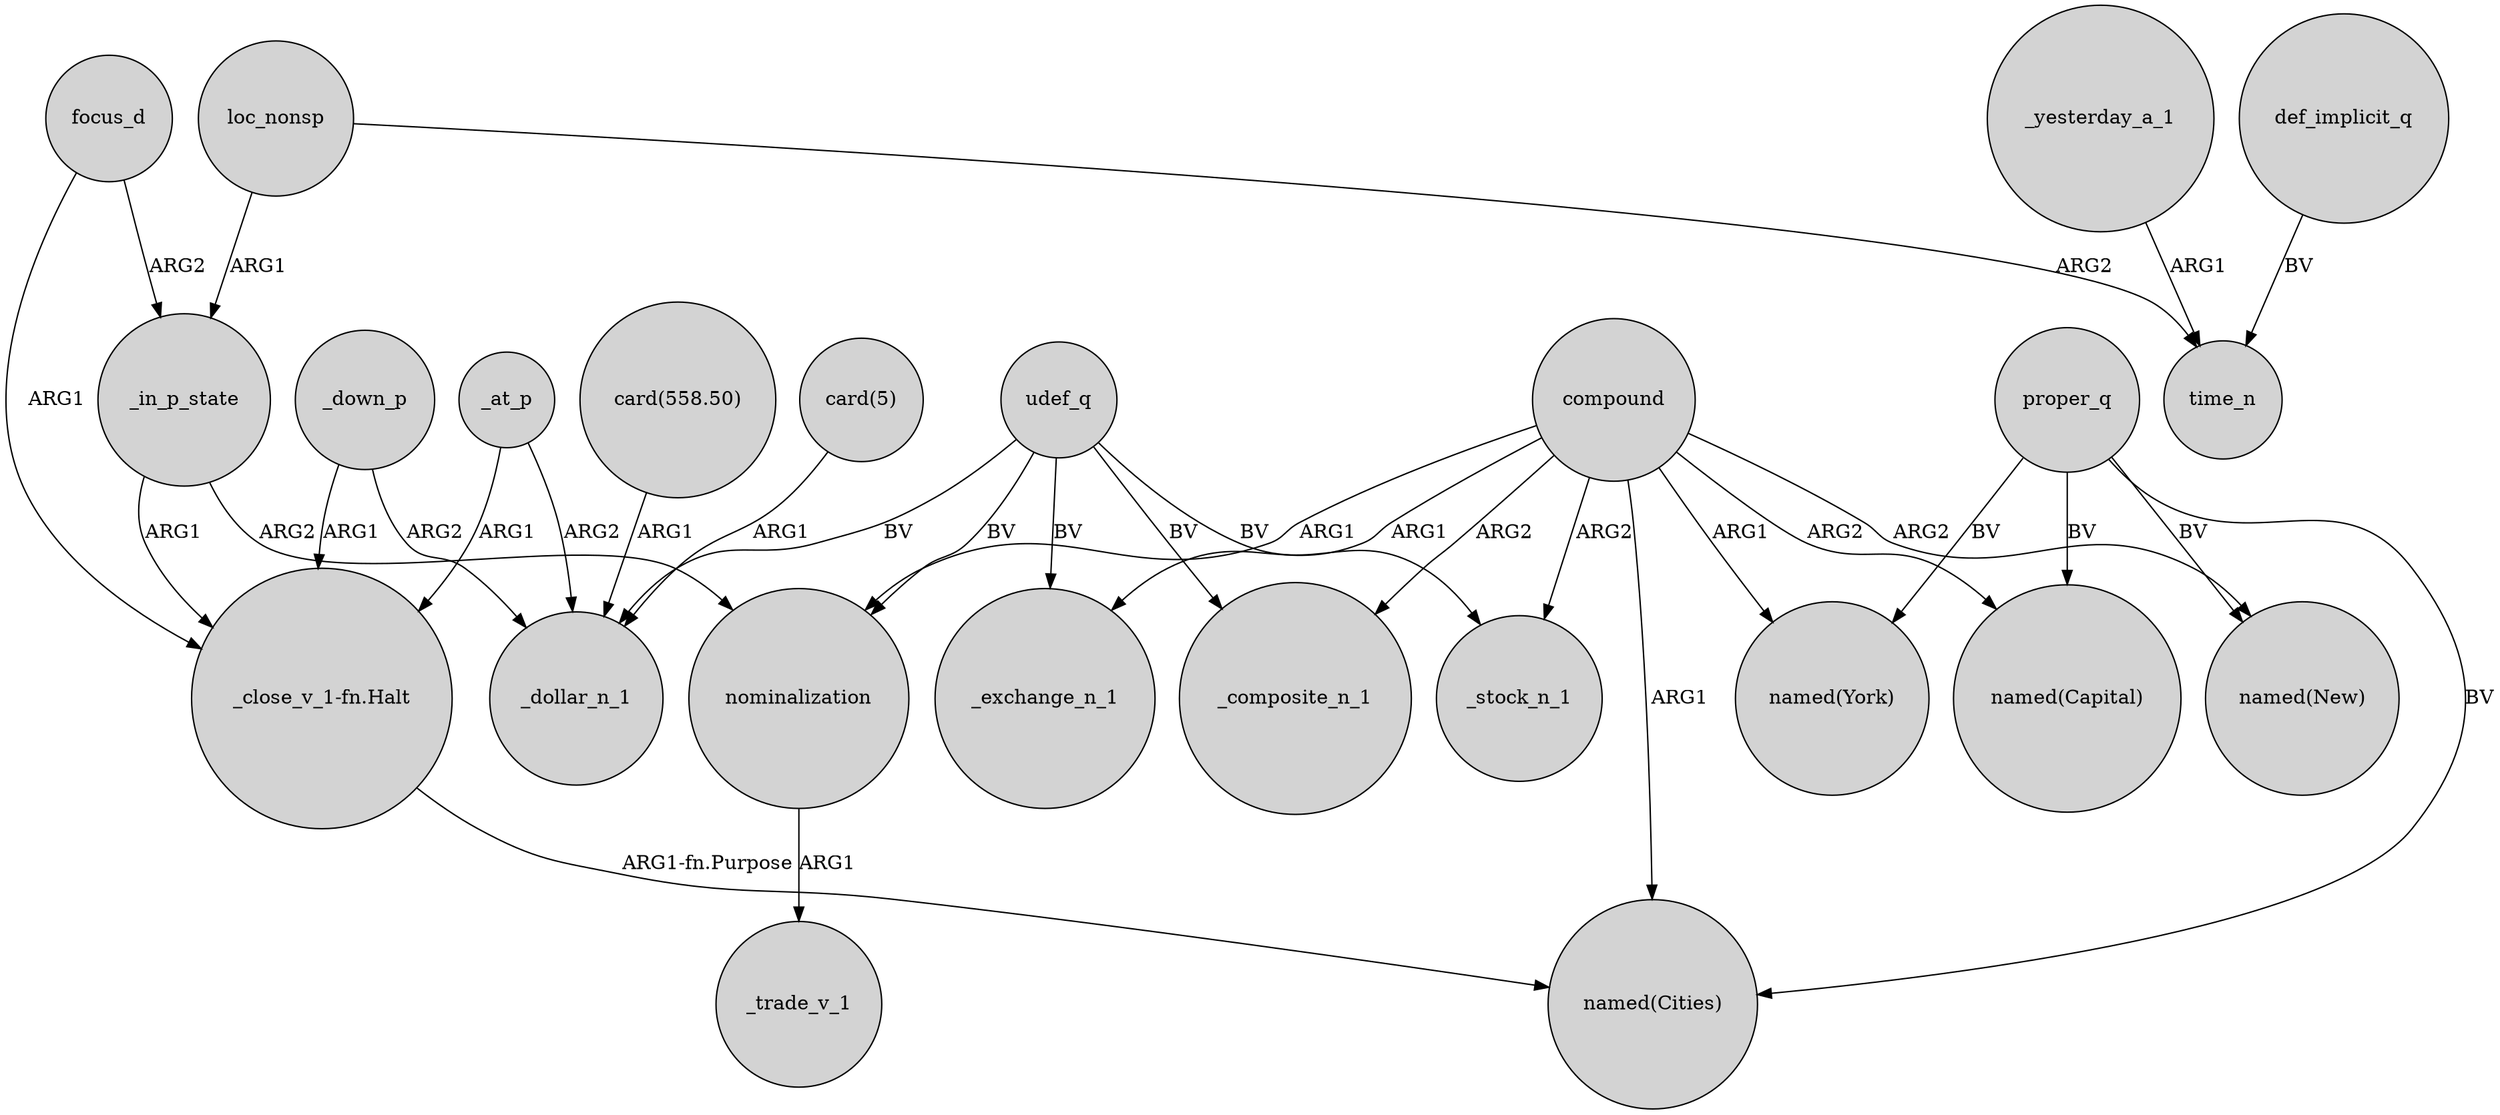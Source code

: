 digraph {
	node [shape=circle style=filled]
	_in_p_state -> nominalization [label=ARG2]
	focus_d -> "_close_v_1-fn.Halt" [label=ARG1]
	focus_d -> _in_p_state [label=ARG2]
	"_close_v_1-fn.Halt" -> "named(Cities)" [label="ARG1-fn.Purpose"]
	proper_q -> "named(Cities)" [label=BV]
	_in_p_state -> "_close_v_1-fn.Halt" [label=ARG1]
	compound -> "named(Cities)" [label=ARG1]
	_down_p -> "_close_v_1-fn.Halt" [label=ARG1]
	compound -> "named(Capital)" [label=ARG2]
	compound -> "named(New)" [label=ARG2]
	proper_q -> "named(Capital)" [label=BV]
	proper_q -> "named(New)" [label=BV]
	udef_q -> nominalization [label=BV]
	udef_q -> _exchange_n_1 [label=BV]
	_yesterday_a_1 -> time_n [label=ARG1]
	"card(558.50)" -> _dollar_n_1 [label=ARG1]
	compound -> _exchange_n_1 [label=ARG1]
	proper_q -> "named(York)" [label=BV]
	compound -> nominalization [label=ARG1]
	udef_q -> _stock_n_1 [label=BV]
	_at_p -> _dollar_n_1 [label=ARG2]
	_at_p -> "_close_v_1-fn.Halt" [label=ARG1]
	compound -> _stock_n_1 [label=ARG2]
	udef_q -> _dollar_n_1 [label=BV]
	_down_p -> _dollar_n_1 [label=ARG2]
	udef_q -> _composite_n_1 [label=BV]
	loc_nonsp -> time_n [label=ARG2]
	"card(5)" -> _dollar_n_1 [label=ARG1]
	compound -> "named(York)" [label=ARG1]
	def_implicit_q -> time_n [label=BV]
	compound -> _composite_n_1 [label=ARG2]
	loc_nonsp -> _in_p_state [label=ARG1]
	nominalization -> _trade_v_1 [label=ARG1]
}
